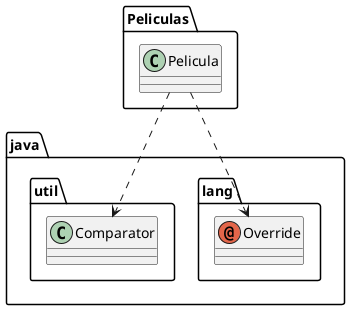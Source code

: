@startuml
annotation java.lang.Override
class Peliculas.Pelicula
class java.util.Comparator
Peliculas.Pelicula ..> java.lang.Override
Peliculas.Pelicula ..> java.util.Comparator
@enduml